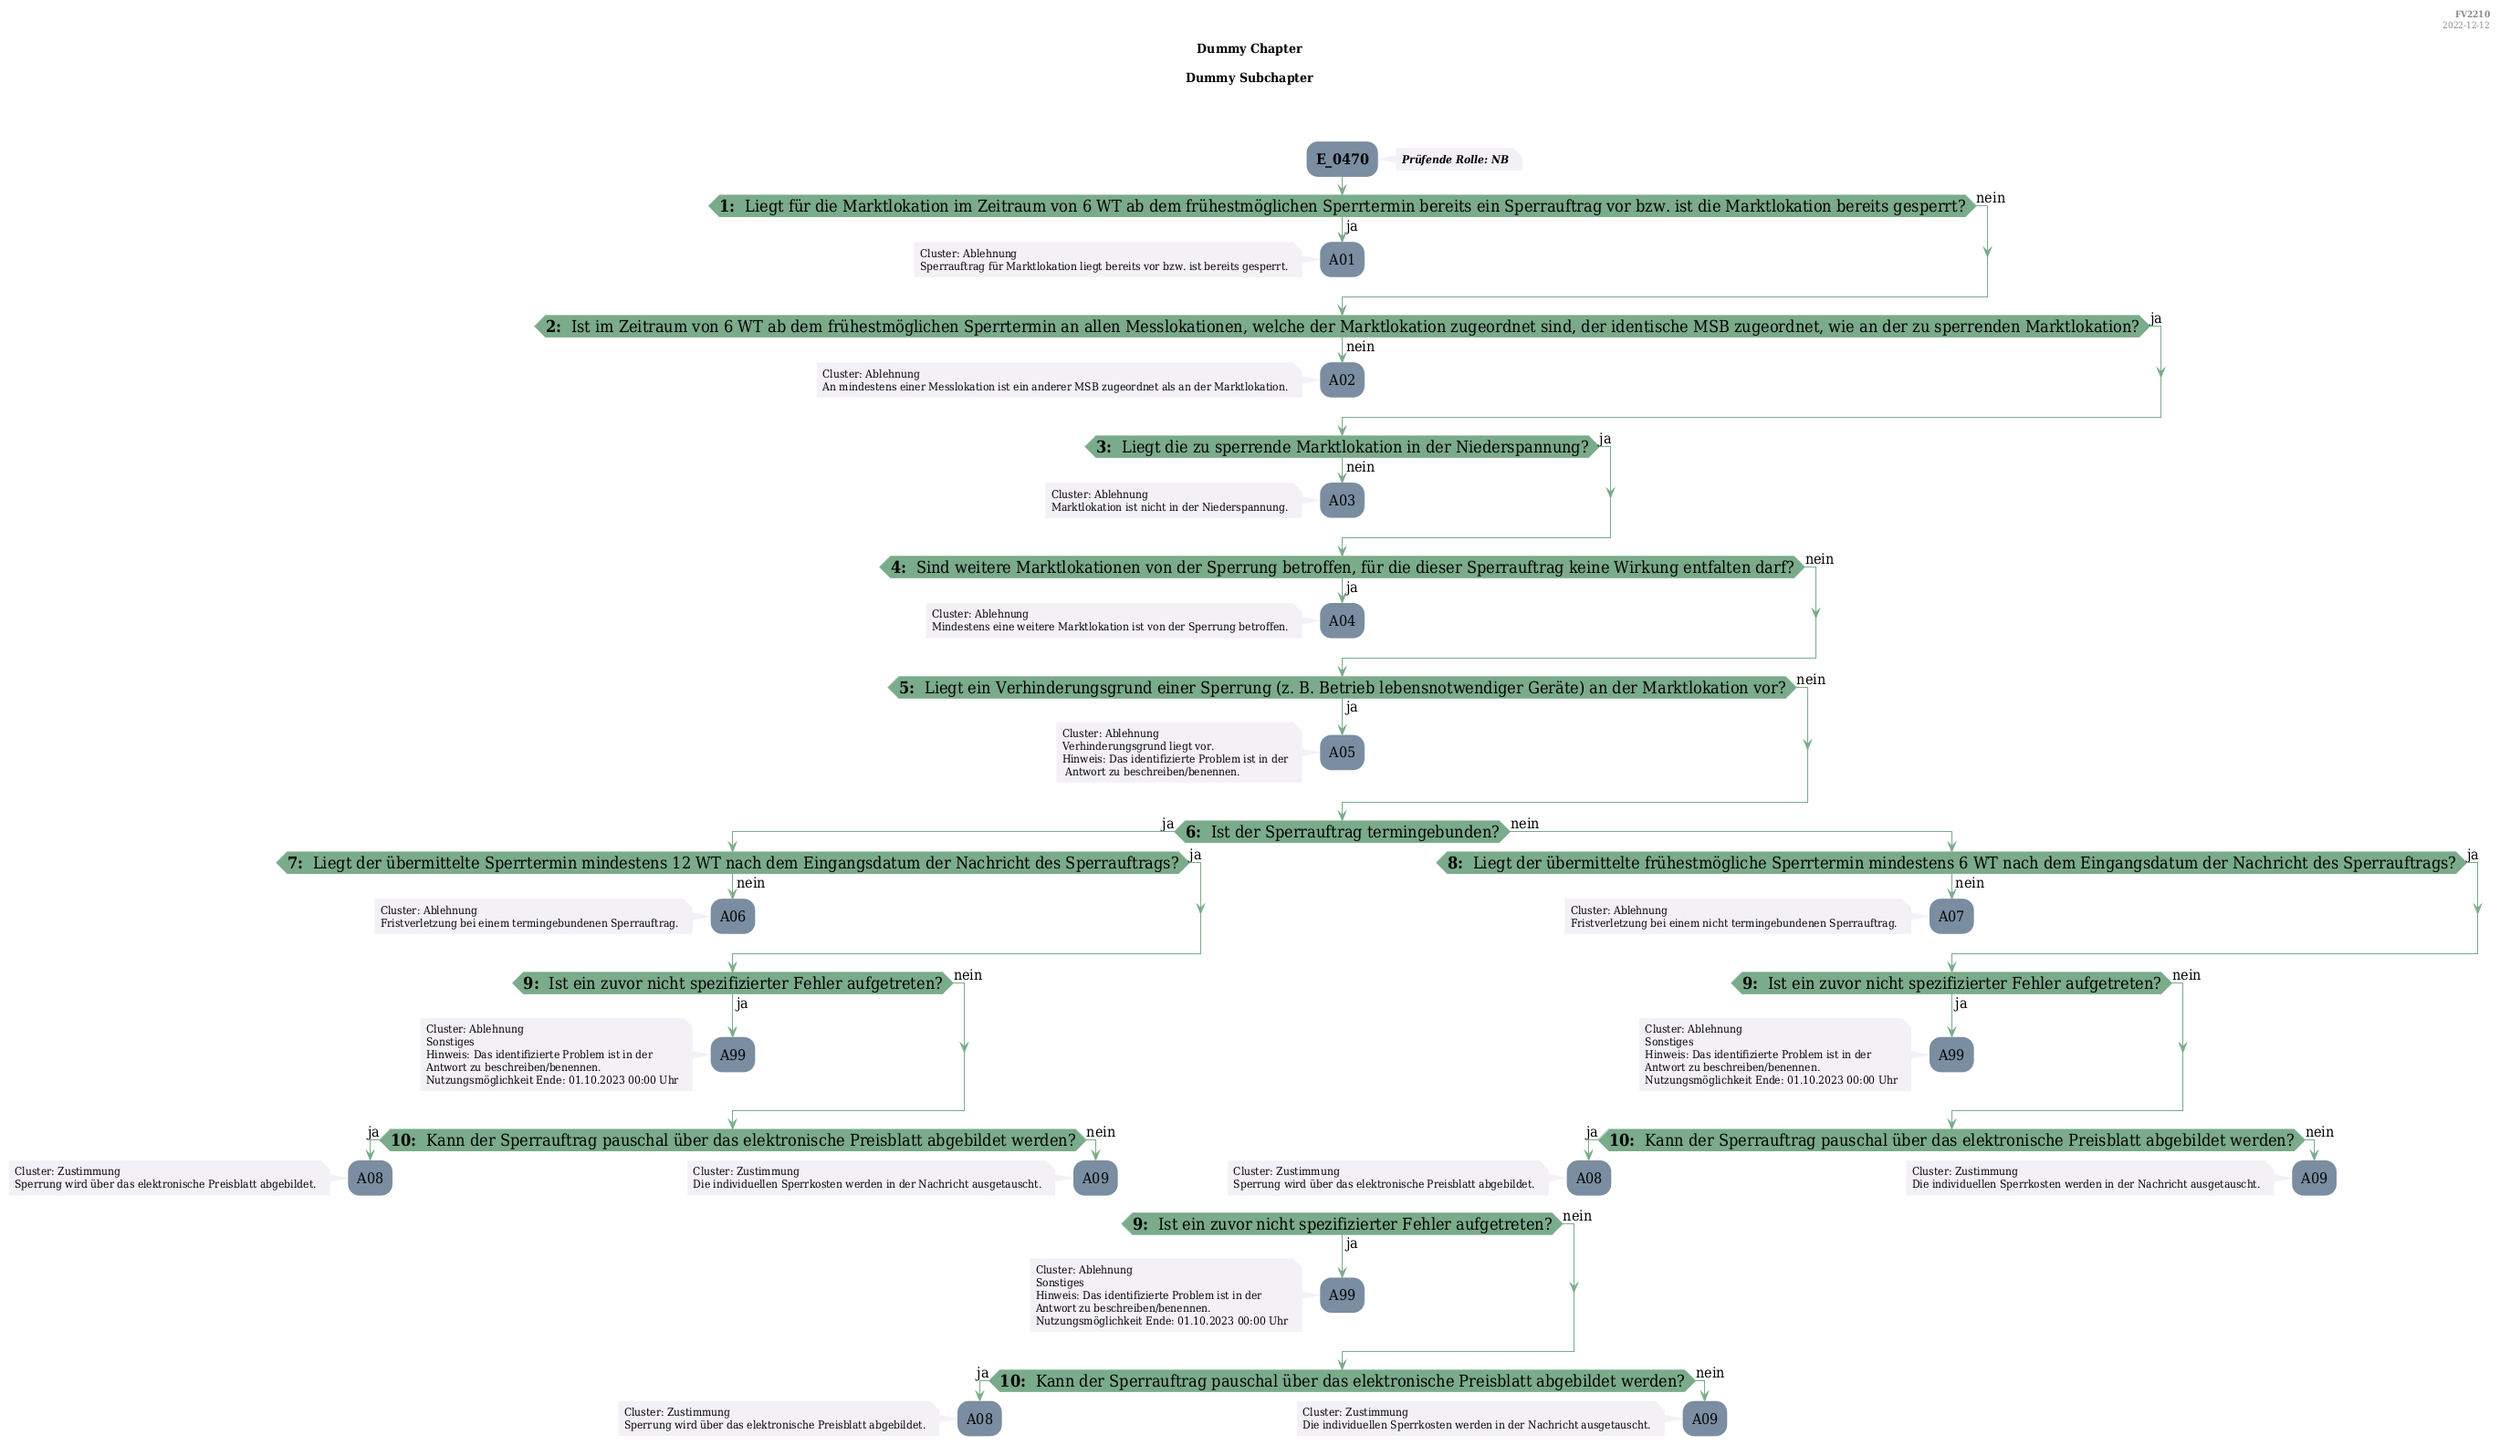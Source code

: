 @startuml
skinparam Shadowing false
skinparam NoteBorderColor #f3f1f6
skinparam NoteBackgroundColor #f3f1f6
skinparam NoteFontSize 12
skinparam ActivityBorderColor none
skinparam ActivityBackgroundColor #7a8da1
skinparam ActivityFontSize 16
skinparam ArrowColor #7aab8a
skinparam ArrowFontSize 16
skinparam ActivityDiamondBackgroundColor #7aab8a
skinparam ActivityDiamondBorderColor #7aab8a
skinparam ActivityDiamondFontSize 18
skinparam defaultFontName DejaVu Serif Condensed
skinparam ActivityEndColor #669580

header
<b>FV2210
2022-12-12
endheader

title
Dummy Chapter

Dummy Subchapter



end title
:<b>E_0470</b>;
note right
<b><i>Prüfende Rolle: NB
end note

if (<b>1: </b> Liegt für die Marktlokation im Zeitraum von 6 WT ab dem frühestmöglichen Sperrtermin bereits ein Sperrauftrag vor bzw. ist die Marktlokation bereits gesperrt?) then (ja)
    :A01;
    note left
        Cluster: Ablehnung
        Sperrauftrag für Marktlokation liegt bereits vor bzw. ist bereits gesperrt.
    endnote
    kill;
else (nein)
endif
if (<b>2: </b> Ist im Zeitraum von 6 WT ab dem frühestmöglichen Sperrtermin an allen Messlokationen, welche der Marktlokation zugeordnet sind, der identische MSB zugeordnet, wie an der zu sperrenden Marktlokation?) then (ja)
else (nein)
    :A02;
    note left
        Cluster: Ablehnung
        An mindestens einer Messlokation ist ein anderer MSB zugeordnet als an der Marktlokation.
    endnote
    kill;
endif
if (<b>3: </b> Liegt die zu sperrende Marktlokation in der Niederspannung?) then (ja)
else (nein)
    :A03;
    note left
        Cluster: Ablehnung
        Marktlokation ist nicht in der Niederspannung.
    endnote
    kill;
endif
if (<b>4: </b> Sind weitere Marktlokationen von der Sperrung betroffen, für die dieser Sperrauftrag keine Wirkung entfalten darf?) then (ja)
    :A04;
    note left
        Cluster: Ablehnung
        Mindestens eine weitere Marktlokation ist von der Sperrung betroffen.
    endnote
    kill;
else (nein)
endif
if (<b>5: </b> Liegt ein Verhinderungsgrund einer Sperrung (z. B. Betrieb lebensnotwendiger Geräte&#41; an der Marktlokation vor?) then (ja)
    :A05;
    note left
        Cluster: Ablehnung
        Verhinderungsgrund liegt vor.
        Hinweis: Das identifizierte Problem ist in der
         Antwort zu beschreiben/benennen.
    endnote
    kill;
else (nein)
endif
if (<b>6: </b> Ist der Sperrauftrag termingebunden?) then (ja)
    if (<b>7: </b> Liegt der übermittelte Sperrtermin mindestens 12 WT nach dem Eingangsdatum der Nachricht des Sperrauftrags?) then (ja)
    else (nein)
        :A06;
        note left
            Cluster: Ablehnung
            Fristverletzung bei einem termingebundenen Sperrauftrag.
        endnote
        kill;
    endif
    if (<b>9: </b> Ist ein zuvor nicht spezifizierter Fehler aufgetreten?) then (ja)
        :A99;
        note left
            Cluster: Ablehnung
            Sonstiges
            Hinweis: Das identifizierte Problem ist in der 
            Antwort zu beschreiben/benennen.
            Nutzungsmöglichkeit Ende: 01.10.2023 00:00 Uhr
        endnote
        kill;
    else (nein)
    endif
    if (<b>10: </b> Kann der Sperrauftrag pauschal über das elektronische Preisblatt abgebildet werden?) then (ja)
        :A08;
        note left
            Cluster: Zustimmung
            Sperrung wird über das elektronische Preisblatt abgebildet.
        endnote
        kill;
    else (nein)
        :A09;
        note left
            Cluster: Zustimmung
            Die individuellen Sperrkosten werden in der Nachricht ausgetauscht.
        endnote
        kill;
    endif
else (nein)
    if (<b>8: </b> Liegt der übermittelte frühestmögliche Sperrtermin mindestens 6 WT nach dem Eingangsdatum der Nachricht des Sperrauftrags?) then (ja)
    else (nein)
        :A07;
        note left
            Cluster: Ablehnung
            Fristverletzung bei einem nicht termingebundenen Sperrauftrag.
        endnote
        kill;
    endif
    if (<b>9: </b> Ist ein zuvor nicht spezifizierter Fehler aufgetreten?) then (ja)
        :A99;
        note left
            Cluster: Ablehnung
            Sonstiges
            Hinweis: Das identifizierte Problem ist in der 
            Antwort zu beschreiben/benennen.
            Nutzungsmöglichkeit Ende: 01.10.2023 00:00 Uhr
        endnote
        kill;
    else (nein)
    endif
    if (<b>10: </b> Kann der Sperrauftrag pauschal über das elektronische Preisblatt abgebildet werden?) then (ja)
        :A08;
        note left
            Cluster: Zustimmung
            Sperrung wird über das elektronische Preisblatt abgebildet.
        endnote
        kill;
    else (nein)
        :A09;
        note left
            Cluster: Zustimmung
            Die individuellen Sperrkosten werden in der Nachricht ausgetauscht.
        endnote
        kill;
    endif
endif
if (<b>9: </b> Ist ein zuvor nicht spezifizierter Fehler aufgetreten?) then (ja)
    :A99;
    note left
        Cluster: Ablehnung
        Sonstiges
        Hinweis: Das identifizierte Problem ist in der 
        Antwort zu beschreiben/benennen.
        Nutzungsmöglichkeit Ende: 01.10.2023 00:00 Uhr
    endnote
    kill;
else (nein)
endif
if (<b>10: </b> Kann der Sperrauftrag pauschal über das elektronische Preisblatt abgebildet werden?) then (ja)
    :A08;
    note left
        Cluster: Zustimmung
        Sperrung wird über das elektronische Preisblatt abgebildet.
    endnote
    kill;
else (nein)
    :A09;
    note left
        Cluster: Zustimmung
        Die individuellen Sperrkosten werden in der Nachricht ausgetauscht.
    endnote
    kill;
endif

@enduml
